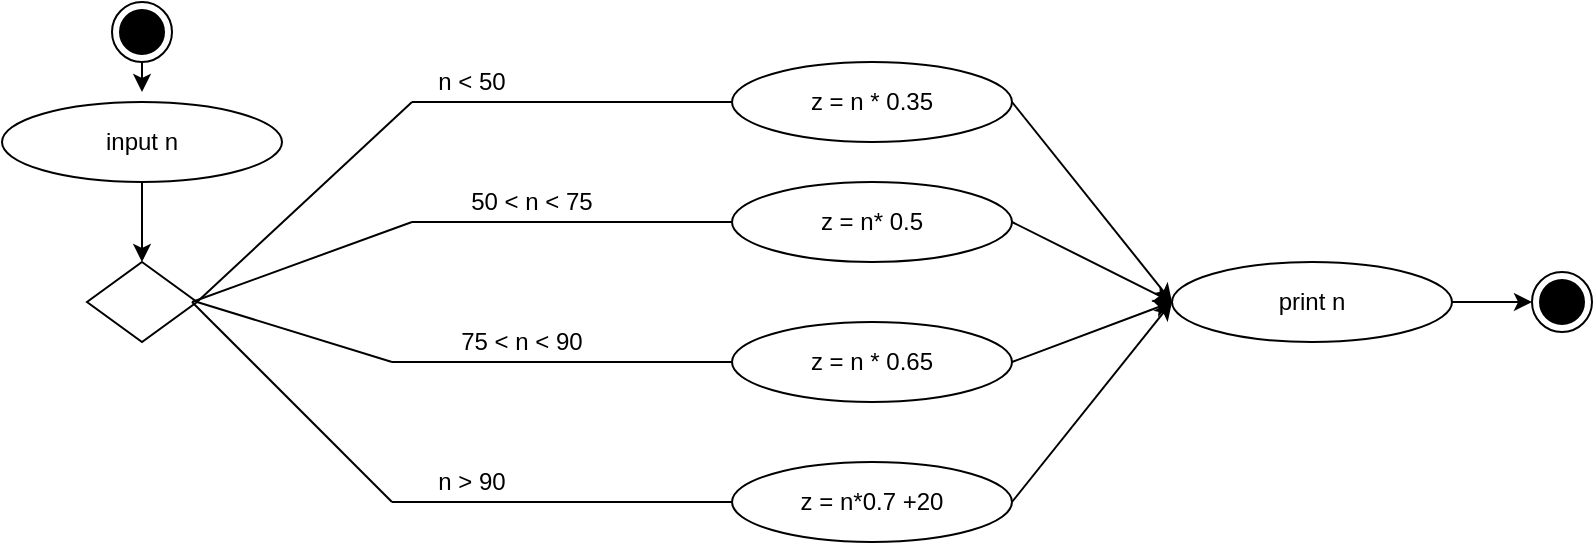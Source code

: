 <mxfile version="14.1.9" type="github">
  <diagram id="6h-ryn_Bd7cEUJCTQeA7" name="Page-1">
    <mxGraphModel dx="1825" dy="548" grid="1" gridSize="10" guides="1" tooltips="1" connect="1" arrows="1" fold="1" page="1" pageScale="1" pageWidth="827" pageHeight="1169" math="0" shadow="0">
      <root>
        <mxCell id="0" />
        <mxCell id="1" parent="0" />
        <mxCell id="elkEW9s6FneCZuYYw3mL-1" value="" style="ellipse;html=1;shape=endState;fillColor=#000000;" vertex="1" parent="1">
          <mxGeometry x="50" y="130" width="30" height="30" as="geometry" />
        </mxCell>
        <mxCell id="elkEW9s6FneCZuYYw3mL-5" value="" style="endArrow=classic;html=1;exitX=0.5;exitY=1;exitDx=0;exitDy=0;" edge="1" parent="1" source="elkEW9s6FneCZuYYw3mL-1">
          <mxGeometry width="50" height="50" relative="1" as="geometry">
            <mxPoint x="390" y="310" as="sourcePoint" />
            <mxPoint x="65" y="175" as="targetPoint" />
          </mxGeometry>
        </mxCell>
        <mxCell id="elkEW9s6FneCZuYYw3mL-7" value="input n" style="ellipse;whiteSpace=wrap;html=1;strokeColor=#000000;" vertex="1" parent="1">
          <mxGeometry x="-5" y="180" width="140" height="40" as="geometry" />
        </mxCell>
        <mxCell id="elkEW9s6FneCZuYYw3mL-8" value="" style="endArrow=classic;html=1;exitX=0.5;exitY=1;exitDx=0;exitDy=0;" edge="1" parent="1" source="elkEW9s6FneCZuYYw3mL-7">
          <mxGeometry width="50" height="50" relative="1" as="geometry">
            <mxPoint x="150" y="270" as="sourcePoint" />
            <mxPoint x="65" y="260" as="targetPoint" />
          </mxGeometry>
        </mxCell>
        <mxCell id="elkEW9s6FneCZuYYw3mL-12" value="" style="rhombus;whiteSpace=wrap;html=1;strokeColor=#000000;" vertex="1" parent="1">
          <mxGeometry x="37.5" y="260" width="55" height="40" as="geometry" />
        </mxCell>
        <mxCell id="elkEW9s6FneCZuYYw3mL-13" value="" style="endArrow=none;html=1;" edge="1" parent="1">
          <mxGeometry width="50" height="50" relative="1" as="geometry">
            <mxPoint x="90" y="280" as="sourcePoint" />
            <mxPoint x="190" y="380" as="targetPoint" />
          </mxGeometry>
        </mxCell>
        <mxCell id="elkEW9s6FneCZuYYw3mL-14" value="" style="endArrow=none;html=1;" edge="1" parent="1">
          <mxGeometry width="50" height="50" relative="1" as="geometry">
            <mxPoint x="90" y="280" as="sourcePoint" />
            <mxPoint x="200" y="240" as="targetPoint" />
          </mxGeometry>
        </mxCell>
        <mxCell id="elkEW9s6FneCZuYYw3mL-15" value="" style="endArrow=none;html=1;exitX=1;exitY=0.5;exitDx=0;exitDy=0;" edge="1" parent="1" source="elkEW9s6FneCZuYYw3mL-12">
          <mxGeometry width="50" height="50" relative="1" as="geometry">
            <mxPoint x="230" y="250" as="sourcePoint" />
            <mxPoint x="200" y="180" as="targetPoint" />
          </mxGeometry>
        </mxCell>
        <mxCell id="elkEW9s6FneCZuYYw3mL-16" value="" style="endArrow=none;html=1;exitX=1;exitY=0.5;exitDx=0;exitDy=0;" edge="1" parent="1" source="elkEW9s6FneCZuYYw3mL-12">
          <mxGeometry width="50" height="50" relative="1" as="geometry">
            <mxPoint x="290" y="240" as="sourcePoint" />
            <mxPoint x="190" y="310" as="targetPoint" />
          </mxGeometry>
        </mxCell>
        <mxCell id="elkEW9s6FneCZuYYw3mL-17" value="" style="endArrow=none;html=1;" edge="1" parent="1">
          <mxGeometry width="50" height="50" relative="1" as="geometry">
            <mxPoint x="190" y="310" as="sourcePoint" />
            <mxPoint x="360" y="310" as="targetPoint" />
          </mxGeometry>
        </mxCell>
        <mxCell id="elkEW9s6FneCZuYYw3mL-18" value="" style="endArrow=none;html=1;" edge="1" parent="1">
          <mxGeometry width="50" height="50" relative="1" as="geometry">
            <mxPoint x="200" y="180" as="sourcePoint" />
            <mxPoint x="360" y="180" as="targetPoint" />
          </mxGeometry>
        </mxCell>
        <mxCell id="elkEW9s6FneCZuYYw3mL-19" value="" style="endArrow=none;html=1;" edge="1" parent="1">
          <mxGeometry width="50" height="50" relative="1" as="geometry">
            <mxPoint x="200" y="240" as="sourcePoint" />
            <mxPoint x="360" y="240" as="targetPoint" />
          </mxGeometry>
        </mxCell>
        <mxCell id="elkEW9s6FneCZuYYw3mL-20" value="" style="endArrow=none;html=1;" edge="1" parent="1">
          <mxGeometry width="50" height="50" relative="1" as="geometry">
            <mxPoint x="190" y="380" as="sourcePoint" />
            <mxPoint x="360" y="380" as="targetPoint" />
          </mxGeometry>
        </mxCell>
        <mxCell id="elkEW9s6FneCZuYYw3mL-21" value="z = n * 0.35" style="ellipse;whiteSpace=wrap;html=1;strokeColor=#000000;" vertex="1" parent="1">
          <mxGeometry x="360" y="160" width="140" height="40" as="geometry" />
        </mxCell>
        <mxCell id="elkEW9s6FneCZuYYw3mL-22" value="z = n* 0.5" style="ellipse;whiteSpace=wrap;html=1;strokeColor=#000000;" vertex="1" parent="1">
          <mxGeometry x="360" y="220" width="140" height="40" as="geometry" />
        </mxCell>
        <mxCell id="elkEW9s6FneCZuYYw3mL-23" value="z = n * 0.65" style="ellipse;whiteSpace=wrap;html=1;strokeColor=#000000;" vertex="1" parent="1">
          <mxGeometry x="360" y="290" width="140" height="40" as="geometry" />
        </mxCell>
        <mxCell id="elkEW9s6FneCZuYYw3mL-24" value="z = n*0.7 +20" style="ellipse;whiteSpace=wrap;html=1;strokeColor=#000000;" vertex="1" parent="1">
          <mxGeometry x="360" y="360" width="140" height="40" as="geometry" />
        </mxCell>
        <mxCell id="elkEW9s6FneCZuYYw3mL-25" value="" style="endArrow=classic;html=1;exitX=1;exitY=0.5;exitDx=0;exitDy=0;entryX=0;entryY=0.5;entryDx=0;entryDy=0;" edge="1" parent="1" source="elkEW9s6FneCZuYYw3mL-21" target="elkEW9s6FneCZuYYw3mL-29">
          <mxGeometry width="50" height="50" relative="1" as="geometry">
            <mxPoint x="570" y="120" as="sourcePoint" />
            <mxPoint x="570" y="160" as="targetPoint" />
          </mxGeometry>
        </mxCell>
        <mxCell id="elkEW9s6FneCZuYYw3mL-26" value="" style="endArrow=classic;html=1;exitX=1;exitY=0.5;exitDx=0;exitDy=0;entryX=0;entryY=0.5;entryDx=0;entryDy=0;" edge="1" parent="1" source="elkEW9s6FneCZuYYw3mL-22" target="elkEW9s6FneCZuYYw3mL-29">
          <mxGeometry width="50" height="50" relative="1" as="geometry">
            <mxPoint x="660" y="130" as="sourcePoint" />
            <mxPoint x="660" y="170" as="targetPoint" />
          </mxGeometry>
        </mxCell>
        <mxCell id="elkEW9s6FneCZuYYw3mL-27" value="" style="endArrow=classic;html=1;entryX=0;entryY=0.5;entryDx=0;entryDy=0;exitX=1;exitY=0.5;exitDx=0;exitDy=0;" edge="1" parent="1" source="elkEW9s6FneCZuYYw3mL-23" target="elkEW9s6FneCZuYYw3mL-29">
          <mxGeometry width="50" height="50" relative="1" as="geometry">
            <mxPoint x="510" y="310" as="sourcePoint" />
            <mxPoint x="570" y="310" as="targetPoint" />
          </mxGeometry>
        </mxCell>
        <mxCell id="elkEW9s6FneCZuYYw3mL-28" value="" style="endArrow=classic;html=1;exitX=1;exitY=0.5;exitDx=0;exitDy=0;entryX=0;entryY=0.5;entryDx=0;entryDy=0;" edge="1" parent="1" source="elkEW9s6FneCZuYYw3mL-24" target="elkEW9s6FneCZuYYw3mL-29">
          <mxGeometry width="50" height="50" relative="1" as="geometry">
            <mxPoint x="610" y="330" as="sourcePoint" />
            <mxPoint x="610" y="370" as="targetPoint" />
          </mxGeometry>
        </mxCell>
        <mxCell id="elkEW9s6FneCZuYYw3mL-29" value="print n" style="ellipse;whiteSpace=wrap;html=1;strokeColor=#000000;" vertex="1" parent="1">
          <mxGeometry x="580" y="260" width="140" height="40" as="geometry" />
        </mxCell>
        <mxCell id="elkEW9s6FneCZuYYw3mL-30" value="" style="endArrow=classic;html=1;exitX=1;exitY=0.5;exitDx=0;exitDy=0;entryX=0;entryY=0.5;entryDx=0;entryDy=0;" edge="1" parent="1" source="elkEW9s6FneCZuYYw3mL-29" target="elkEW9s6FneCZuYYw3mL-31">
          <mxGeometry width="50" height="50" relative="1" as="geometry">
            <mxPoint x="660" y="140" as="sourcePoint" />
            <mxPoint x="740" y="240" as="targetPoint" />
          </mxGeometry>
        </mxCell>
        <mxCell id="elkEW9s6FneCZuYYw3mL-31" value="" style="ellipse;html=1;shape=endState;fillColor=#000000;" vertex="1" parent="1">
          <mxGeometry x="760" y="265" width="30" height="30" as="geometry" />
        </mxCell>
        <mxCell id="elkEW9s6FneCZuYYw3mL-32" value="n &amp;lt; 50" style="text;html=1;strokeColor=none;fillColor=none;align=center;verticalAlign=middle;whiteSpace=wrap;rounded=0;" vertex="1" parent="1">
          <mxGeometry x="210" y="160" width="40" height="20" as="geometry" />
        </mxCell>
        <mxCell id="elkEW9s6FneCZuYYw3mL-33" value="50 &amp;lt; n &amp;lt; 75" style="text;html=1;strokeColor=none;fillColor=none;align=center;verticalAlign=middle;whiteSpace=wrap;rounded=0;" vertex="1" parent="1">
          <mxGeometry x="210" y="220" width="100" height="20" as="geometry" />
        </mxCell>
        <mxCell id="elkEW9s6FneCZuYYw3mL-34" value="75 &amp;lt; n &amp;lt; 90" style="text;html=1;strokeColor=none;fillColor=none;align=center;verticalAlign=middle;whiteSpace=wrap;rounded=0;" vertex="1" parent="1">
          <mxGeometry x="210" y="290" width="90" height="20" as="geometry" />
        </mxCell>
        <mxCell id="elkEW9s6FneCZuYYw3mL-35" value="n &amp;gt; 90" style="text;html=1;strokeColor=none;fillColor=none;align=center;verticalAlign=middle;whiteSpace=wrap;rounded=0;" vertex="1" parent="1">
          <mxGeometry x="210" y="360" width="40" height="20" as="geometry" />
        </mxCell>
      </root>
    </mxGraphModel>
  </diagram>
</mxfile>
